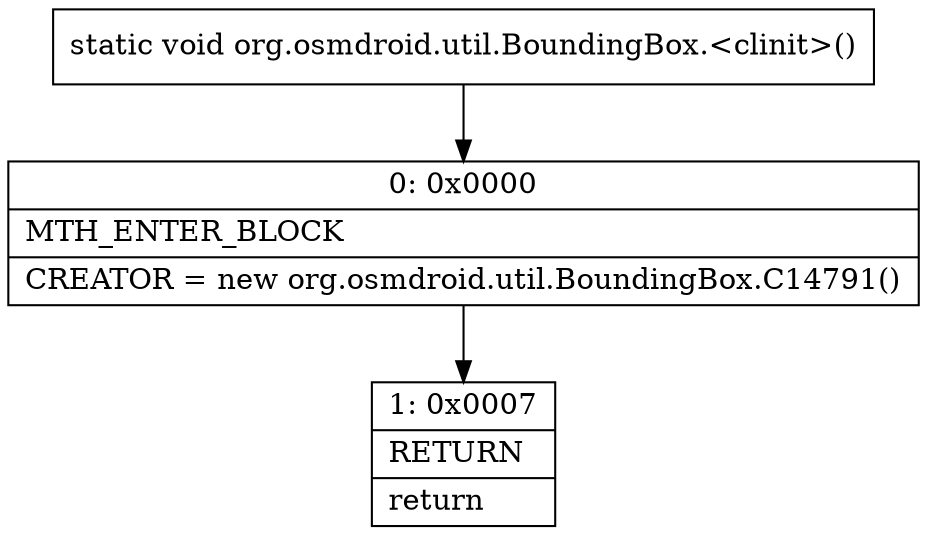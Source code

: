 digraph "CFG fororg.osmdroid.util.BoundingBox.\<clinit\>()V" {
Node_0 [shape=record,label="{0\:\ 0x0000|MTH_ENTER_BLOCK\l|CREATOR = new org.osmdroid.util.BoundingBox.C14791()\l}"];
Node_1 [shape=record,label="{1\:\ 0x0007|RETURN\l|return\l}"];
MethodNode[shape=record,label="{static void org.osmdroid.util.BoundingBox.\<clinit\>() }"];
MethodNode -> Node_0;
Node_0 -> Node_1;
}

